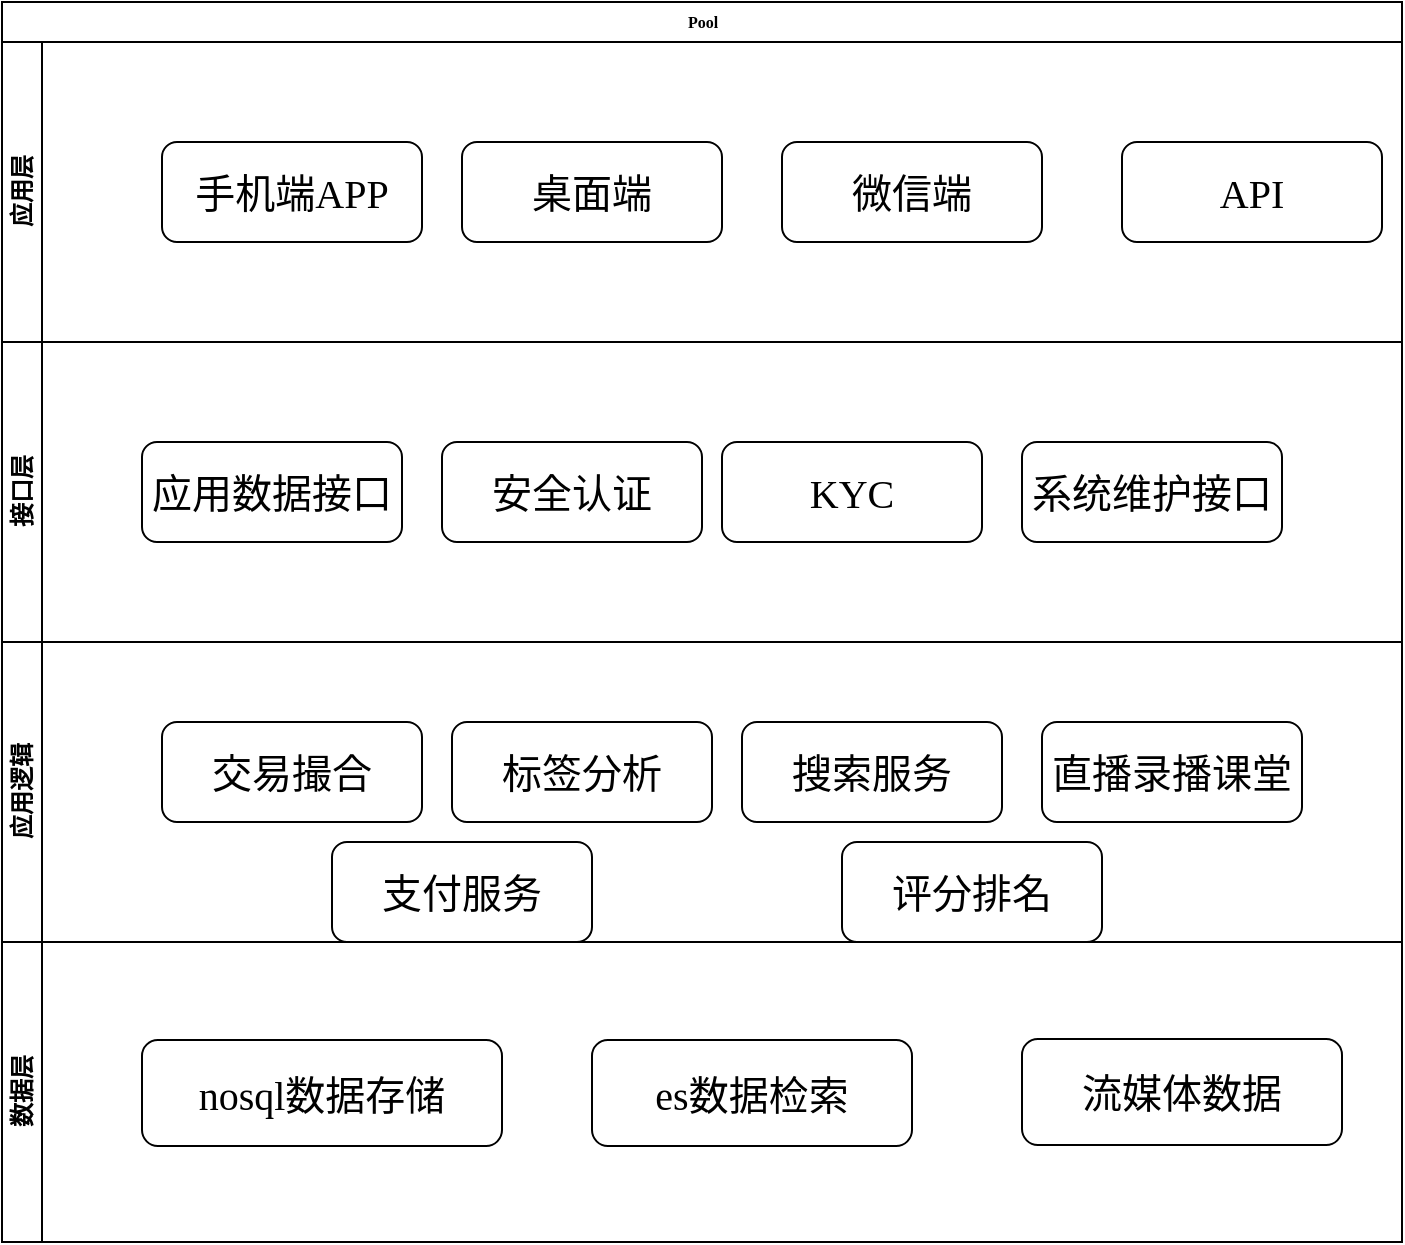 <mxfile version="10.6.1" type="github"><diagram name="Page-1" id="c7488fd3-1785-93aa-aadb-54a6760d102a"><mxGraphModel dx="1158" dy="681" grid="1" gridSize="10" guides="1" tooltips="1" connect="1" arrows="1" fold="1" page="1" pageScale="1" pageWidth="1100" pageHeight="850" background="#ffffff" math="0" shadow="0"><root><mxCell id="0"/><mxCell id="1" parent="0"/><mxCell id="2b4e8129b02d487f-1" value="Pool" style="swimlane;html=1;childLayout=stackLayout;horizontal=1;startSize=20;horizontalStack=0;rounded=0;shadow=0;labelBackgroundColor=none;strokeColor=#000000;strokeWidth=1;fillColor=#ffffff;fontFamily=Verdana;fontSize=8;fontColor=#000000;align=center;" parent="1" vertex="1"><mxGeometry x="180" y="70" width="700" height="470" as="geometry"/></mxCell><mxCell id="2b4e8129b02d487f-2" value="应用层" style="swimlane;html=1;startSize=20;horizontal=0;" parent="2b4e8129b02d487f-1" vertex="1"><mxGeometry y="20" width="700" height="150" as="geometry"/></mxCell><mxCell id="dDAYqhlziNBeqeCTd0Ps-31" value="手机端APP" style="rounded=1;whiteSpace=wrap;html=1;shadow=0;labelBackgroundColor=none;strokeColor=#000000;strokeWidth=1;fillColor=#ffffff;fontFamily=Verdana;fontSize=20;fontColor=#000000;align=center;" vertex="1" parent="2b4e8129b02d487f-2"><mxGeometry x="80" y="50" width="130" height="50" as="geometry"/></mxCell><mxCell id="dDAYqhlziNBeqeCTd0Ps-34" value="桌面端" style="rounded=1;whiteSpace=wrap;html=1;shadow=0;labelBackgroundColor=none;strokeColor=#000000;strokeWidth=1;fillColor=#ffffff;fontFamily=Verdana;fontSize=20;fontColor=#000000;align=center;" vertex="1" parent="2b4e8129b02d487f-2"><mxGeometry x="230" y="50" width="130" height="50" as="geometry"/></mxCell><mxCell id="dDAYqhlziNBeqeCTd0Ps-35" value="微信端" style="rounded=1;whiteSpace=wrap;html=1;shadow=0;labelBackgroundColor=none;strokeColor=#000000;strokeWidth=1;fillColor=#ffffff;fontFamily=Verdana;fontSize=20;fontColor=#000000;align=center;" vertex="1" parent="2b4e8129b02d487f-2"><mxGeometry x="390" y="50" width="130" height="50" as="geometry"/></mxCell><mxCell id="dDAYqhlziNBeqeCTd0Ps-36" value="API" style="rounded=1;whiteSpace=wrap;html=1;shadow=0;labelBackgroundColor=none;strokeColor=#000000;strokeWidth=1;fillColor=#ffffff;fontFamily=Verdana;fontSize=20;fontColor=#000000;align=center;" vertex="1" parent="2b4e8129b02d487f-2"><mxGeometry x="560" y="50" width="130" height="50" as="geometry"/></mxCell><mxCell id="2b4e8129b02d487f-3" value="接口层&lt;br&gt;" style="swimlane;html=1;startSize=20;horizontal=0;" parent="2b4e8129b02d487f-1" vertex="1"><mxGeometry y="170" width="700" height="150" as="geometry"/></mxCell><mxCell id="dDAYqhlziNBeqeCTd0Ps-27" value="应用数据接口" style="rounded=1;whiteSpace=wrap;html=1;shadow=0;labelBackgroundColor=none;strokeColor=#000000;strokeWidth=1;fillColor=#ffffff;fontFamily=Verdana;fontSize=20;fontColor=#000000;align=center;" vertex="1" parent="2b4e8129b02d487f-3"><mxGeometry x="70" y="50" width="130" height="50" as="geometry"/></mxCell><mxCell id="dDAYqhlziNBeqeCTd0Ps-28" value="安全认证" style="rounded=1;whiteSpace=wrap;html=1;shadow=0;labelBackgroundColor=none;strokeColor=#000000;strokeWidth=1;fillColor=#ffffff;fontFamily=Verdana;fontSize=20;fontColor=#000000;align=center;" vertex="1" parent="2b4e8129b02d487f-3"><mxGeometry x="220" y="50" width="130" height="50" as="geometry"/></mxCell><mxCell id="dDAYqhlziNBeqeCTd0Ps-29" value="KYC" style="rounded=1;whiteSpace=wrap;html=1;shadow=0;labelBackgroundColor=none;strokeColor=#000000;strokeWidth=1;fillColor=#ffffff;fontFamily=Verdana;fontSize=20;fontColor=#000000;align=center;" vertex="1" parent="2b4e8129b02d487f-3"><mxGeometry x="360" y="50" width="130" height="50" as="geometry"/></mxCell><mxCell id="dDAYqhlziNBeqeCTd0Ps-30" value="系统维护接口" style="rounded=1;whiteSpace=wrap;html=1;shadow=0;labelBackgroundColor=none;strokeColor=#000000;strokeWidth=1;fillColor=#ffffff;fontFamily=Verdana;fontSize=20;fontColor=#000000;align=center;" vertex="1" parent="2b4e8129b02d487f-3"><mxGeometry x="510" y="50" width="130" height="50" as="geometry"/></mxCell><mxCell id="2b4e8129b02d487f-4" value="应用逻辑" style="swimlane;html=1;startSize=20;horizontal=0;" parent="2b4e8129b02d487f-1" vertex="1"><mxGeometry y="320" width="700" height="150" as="geometry"/></mxCell><mxCell id="dDAYqhlziNBeqeCTd0Ps-19" value="交易撮合" style="rounded=1;whiteSpace=wrap;html=1;shadow=0;labelBackgroundColor=none;strokeColor=#000000;strokeWidth=1;fillColor=#ffffff;fontFamily=Verdana;fontSize=20;fontColor=#000000;align=center;" vertex="1" parent="2b4e8129b02d487f-4"><mxGeometry x="80" y="40" width="130" height="50" as="geometry"/></mxCell><mxCell id="dDAYqhlziNBeqeCTd0Ps-20" value="标签分析" style="rounded=1;whiteSpace=wrap;html=1;shadow=0;labelBackgroundColor=none;strokeColor=#000000;strokeWidth=1;fillColor=#ffffff;fontFamily=Verdana;fontSize=20;fontColor=#000000;align=center;" vertex="1" parent="2b4e8129b02d487f-4"><mxGeometry x="225" y="40" width="130" height="50" as="geometry"/></mxCell><mxCell id="dDAYqhlziNBeqeCTd0Ps-21" value="搜索服务" style="rounded=1;whiteSpace=wrap;html=1;shadow=0;labelBackgroundColor=none;strokeColor=#000000;strokeWidth=1;fillColor=#ffffff;fontFamily=Verdana;fontSize=20;fontColor=#000000;align=center;" vertex="1" parent="2b4e8129b02d487f-4"><mxGeometry x="370" y="40" width="130" height="50" as="geometry"/></mxCell><mxCell id="dDAYqhlziNBeqeCTd0Ps-22" value="直播录播课堂" style="rounded=1;whiteSpace=wrap;html=1;shadow=0;labelBackgroundColor=none;strokeColor=#000000;strokeWidth=1;fillColor=#ffffff;fontFamily=Verdana;fontSize=20;fontColor=#000000;align=center;" vertex="1" parent="2b4e8129b02d487f-4"><mxGeometry x="520" y="40" width="130" height="50" as="geometry"/></mxCell><mxCell id="dDAYqhlziNBeqeCTd0Ps-23" value="支付服务" style="rounded=1;whiteSpace=wrap;html=1;shadow=0;labelBackgroundColor=none;strokeColor=#000000;strokeWidth=1;fillColor=#ffffff;fontFamily=Verdana;fontSize=20;fontColor=#000000;align=center;" vertex="1" parent="2b4e8129b02d487f-4"><mxGeometry x="165" y="100" width="130" height="50" as="geometry"/></mxCell><mxCell id="dDAYqhlziNBeqeCTd0Ps-24" value="评分排名" style="rounded=1;whiteSpace=wrap;html=1;shadow=0;labelBackgroundColor=none;strokeColor=#000000;strokeWidth=1;fillColor=#ffffff;fontFamily=Verdana;fontSize=20;fontColor=#000000;align=center;" vertex="1" parent="2b4e8129b02d487f-4"><mxGeometry x="420" y="100" width="130" height="50" as="geometry"/></mxCell><mxCell id="dDAYqhlziNBeqeCTd0Ps-9" value="数据层" style="swimlane;html=1;startSize=20;horizontal=0;" vertex="1" parent="1"><mxGeometry x="180" y="540" width="700" height="150" as="geometry"/></mxCell><mxCell id="dDAYqhlziNBeqeCTd0Ps-11" value="nosql数据存储" style="rounded=1;whiteSpace=wrap;html=1;shadow=0;labelBackgroundColor=none;strokeColor=#000000;strokeWidth=1;fillColor=#ffffff;fontFamily=Verdana;fontSize=20;fontColor=#000000;align=center;" vertex="1" parent="dDAYqhlziNBeqeCTd0Ps-9"><mxGeometry x="70" y="49" width="180" height="53" as="geometry"/></mxCell><mxCell id="dDAYqhlziNBeqeCTd0Ps-17" value="es数据检索" style="rounded=1;whiteSpace=wrap;html=1;shadow=0;labelBackgroundColor=none;strokeColor=#000000;strokeWidth=1;fillColor=#ffffff;fontFamily=Verdana;fontSize=20;fontColor=#000000;align=center;" vertex="1" parent="dDAYqhlziNBeqeCTd0Ps-9"><mxGeometry x="295" y="49" width="160" height="53" as="geometry"/></mxCell><mxCell id="dDAYqhlziNBeqeCTd0Ps-18" value="流媒体数据" style="rounded=1;whiteSpace=wrap;html=1;shadow=0;labelBackgroundColor=none;strokeColor=#000000;strokeWidth=1;fillColor=#ffffff;fontFamily=Verdana;fontSize=20;fontColor=#000000;align=center;" vertex="1" parent="dDAYqhlziNBeqeCTd0Ps-9"><mxGeometry x="510" y="48.5" width="160" height="53" as="geometry"/></mxCell></root></mxGraphModel></diagram></mxfile>